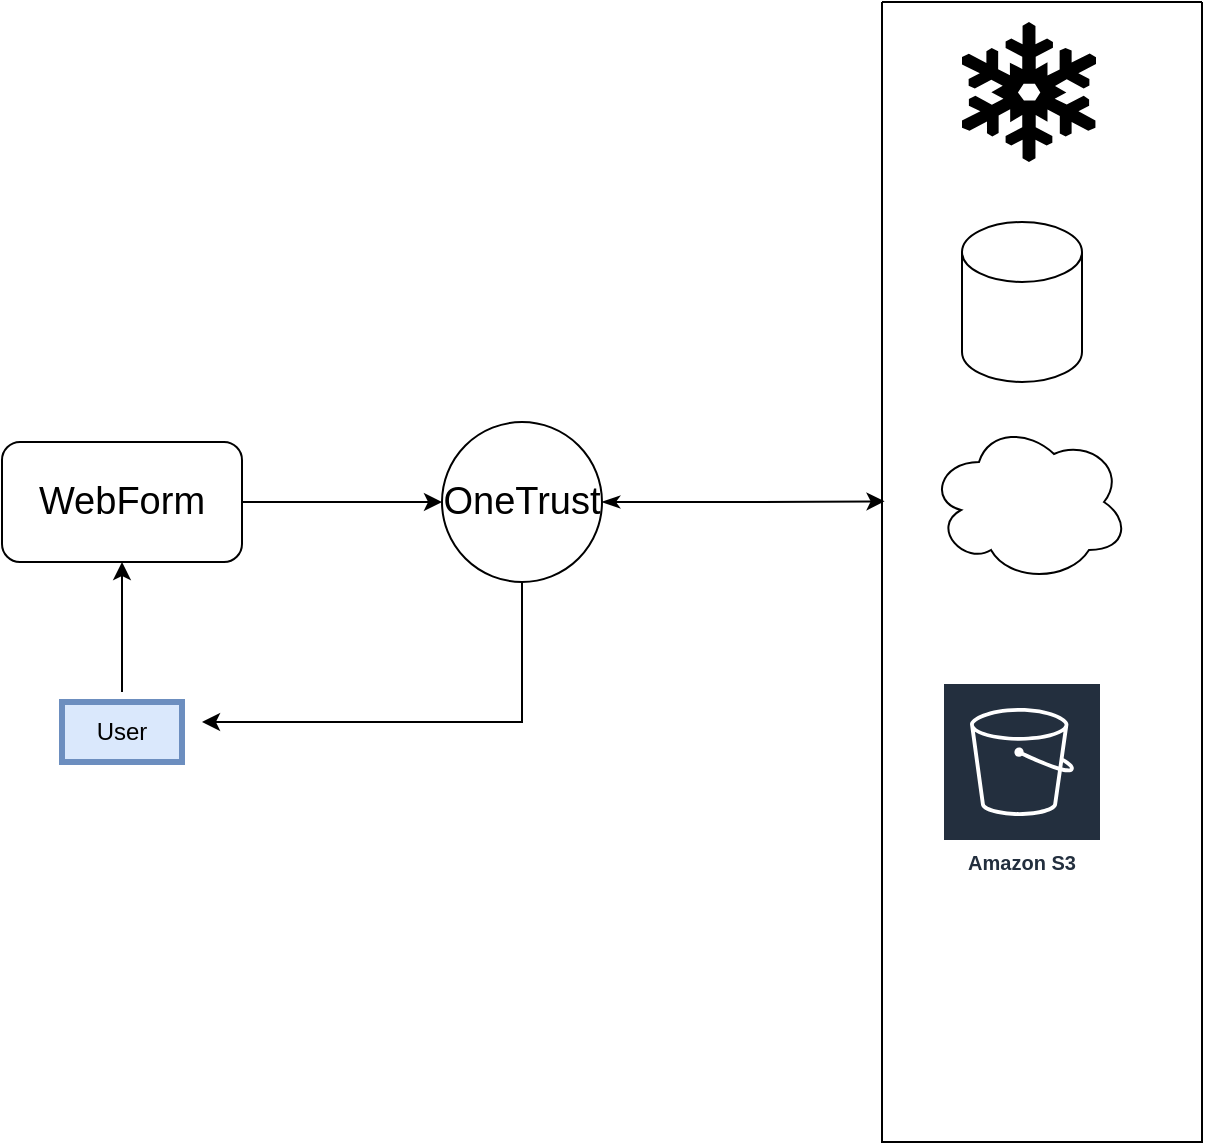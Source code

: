 <mxfile version="24.7.10">
  <diagram name="Page-1" id="WLs6gspiNnLt0iSCYCjH">
    <mxGraphModel dx="1050" dy="596" grid="1" gridSize="10" guides="1" tooltips="1" connect="1" arrows="1" fold="1" page="1" pageScale="1" pageWidth="850" pageHeight="1100" math="0" shadow="0">
      <root>
        <mxCell id="0" />
        <mxCell id="1" parent="0" />
        <mxCell id="ScvnmLPW_gc2dXJXKrL5-5" value="" style="edgeStyle=orthogonalEdgeStyle;rounded=0;orthogonalLoop=1;jettySize=auto;html=1;" edge="1" parent="1" source="ScvnmLPW_gc2dXJXKrL5-1" target="ScvnmLPW_gc2dXJXKrL5-2">
          <mxGeometry relative="1" as="geometry" />
        </mxCell>
        <mxCell id="ScvnmLPW_gc2dXJXKrL5-1" value="&lt;font style=&quot;font-size: 19px;&quot;&gt;WebForm&lt;/font&gt;" style="rounded=1;whiteSpace=wrap;html=1;" vertex="1" parent="1">
          <mxGeometry x="80" y="250" width="120" height="60" as="geometry" />
        </mxCell>
        <mxCell id="ScvnmLPW_gc2dXJXKrL5-6" style="edgeStyle=orthogonalEdgeStyle;rounded=0;orthogonalLoop=1;jettySize=auto;html=1;" edge="1" parent="1" source="ScvnmLPW_gc2dXJXKrL5-2">
          <mxGeometry relative="1" as="geometry">
            <mxPoint x="180" y="390" as="targetPoint" />
            <Array as="points">
              <mxPoint x="340" y="390" />
            </Array>
          </mxGeometry>
        </mxCell>
        <mxCell id="ScvnmLPW_gc2dXJXKrL5-2" value="&lt;font style=&quot;font-size: 19px;&quot;&gt;OneTrust&lt;/font&gt;" style="ellipse;whiteSpace=wrap;html=1;aspect=fixed;" vertex="1" parent="1">
          <mxGeometry x="300" y="240" width="80" height="80" as="geometry" />
        </mxCell>
        <mxCell id="ScvnmLPW_gc2dXJXKrL5-4" value="" style="edgeStyle=orthogonalEdgeStyle;rounded=0;orthogonalLoop=1;jettySize=auto;html=1;" edge="1" parent="1" source="ScvnmLPW_gc2dXJXKrL5-3" target="ScvnmLPW_gc2dXJXKrL5-1">
          <mxGeometry relative="1" as="geometry" />
        </mxCell>
        <mxCell id="ScvnmLPW_gc2dXJXKrL5-3" value="User" style="text;html=1;align=center;verticalAlign=middle;whiteSpace=wrap;rounded=0;fillColor=#dae8fc;perimeterSpacing=5;strokeWidth=3;strokeColor=#6c8ebf;" vertex="1" parent="1">
          <mxGeometry x="110" y="380" width="60" height="30" as="geometry" />
        </mxCell>
        <mxCell id="ScvnmLPW_gc2dXJXKrL5-7" value="" style="shape=cylinder3;whiteSpace=wrap;html=1;boundedLbl=1;backgroundOutline=1;size=15;" vertex="1" parent="1">
          <mxGeometry x="560" y="140" width="60" height="80" as="geometry" />
        </mxCell>
        <mxCell id="ScvnmLPW_gc2dXJXKrL5-8" value="" style="ellipse;shape=cloud;whiteSpace=wrap;html=1;" vertex="1" parent="1">
          <mxGeometry x="543.5" y="240" width="100" height="80" as="geometry" />
        </mxCell>
        <mxCell id="ScvnmLPW_gc2dXJXKrL5-9" value="Amazon S3" style="sketch=0;outlineConnect=0;fontColor=#232F3E;gradientColor=none;strokeColor=#ffffff;fillColor=#232F3E;dashed=0;verticalLabelPosition=middle;verticalAlign=bottom;align=center;html=1;whiteSpace=wrap;fontSize=10;fontStyle=1;spacing=3;shape=mxgraph.aws4.productIcon;prIcon=mxgraph.aws4.s3;" vertex="1" parent="1">
          <mxGeometry x="550" y="370" width="80" height="100" as="geometry" />
        </mxCell>
        <mxCell id="ScvnmLPW_gc2dXJXKrL5-10" value="" style="shape=image;html=1;verticalAlign=top;verticalLabelPosition=bottom;labelBackgroundColor=#ffffff;imageAspect=0;aspect=fixed;image=https://cdn2.iconfinder.com/data/icons/whcompare-servers-web-hosting/50/sftp-128.png" vertex="1" parent="1">
          <mxGeometry x="546" y="490" width="84" height="84" as="geometry" />
        </mxCell>
        <mxCell id="ScvnmLPW_gc2dXJXKrL5-11" value="" style="shape=mxgraph.signs.nature.snowflake;html=1;pointerEvents=1;fillColor=#000000;strokeColor=none;verticalLabelPosition=bottom;verticalAlign=top;align=center;" vertex="1" parent="1">
          <mxGeometry x="560" y="40" width="67" height="70" as="geometry" />
        </mxCell>
        <mxCell id="ScvnmLPW_gc2dXJXKrL5-12" value="" style="swimlane;startSize=0;" vertex="1" parent="1">
          <mxGeometry x="520" y="30" width="160" height="570" as="geometry" />
        </mxCell>
        <mxCell id="ScvnmLPW_gc2dXJXKrL5-13" style="edgeStyle=orthogonalEdgeStyle;rounded=0;orthogonalLoop=1;jettySize=auto;html=1;entryX=0.008;entryY=0.438;entryDx=0;entryDy=0;entryPerimeter=0;startArrow=classicThin;startFill=1;" edge="1" parent="1" source="ScvnmLPW_gc2dXJXKrL5-2" target="ScvnmLPW_gc2dXJXKrL5-12">
          <mxGeometry relative="1" as="geometry" />
        </mxCell>
      </root>
    </mxGraphModel>
  </diagram>
</mxfile>
